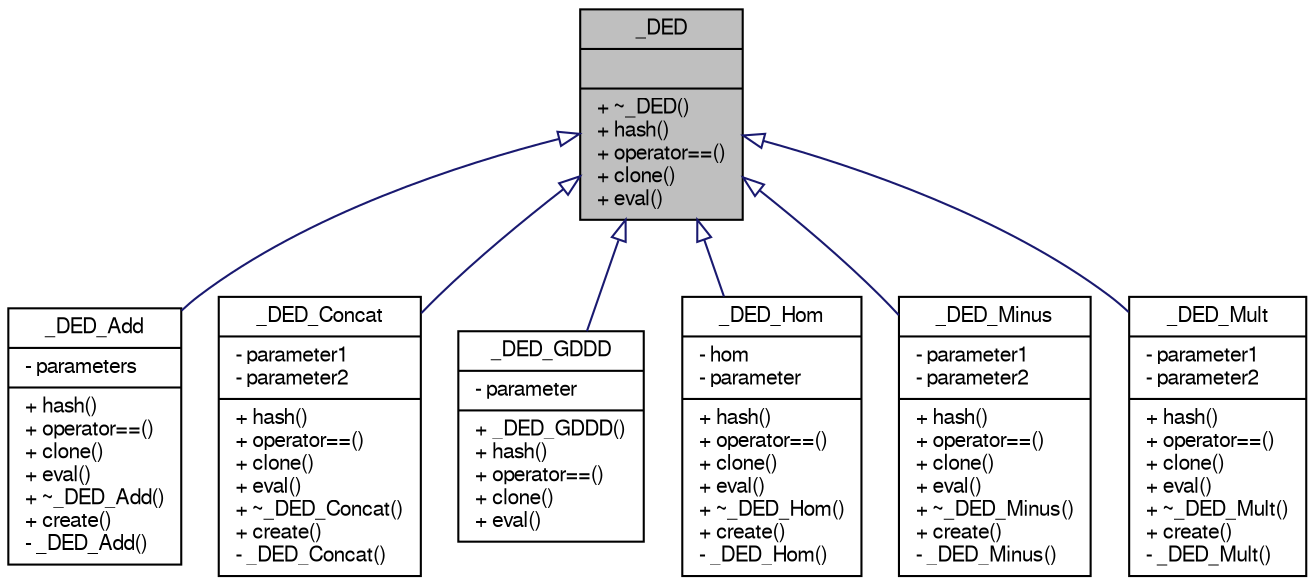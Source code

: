 digraph "_DED"
{
  edge [fontname="FreeSans",fontsize="10",labelfontname="FreeSans",labelfontsize="10"];
  node [fontname="FreeSans",fontsize="10",shape=record];
  Node1 [label="{_DED\n||+ ~_DED()\l+ hash()\l+ operator==()\l+ clone()\l+ eval()\l}",height=0.2,width=0.4,color="black", fillcolor="grey75", style="filled" fontcolor="black"];
  Node1 -> Node2 [dir="back",color="midnightblue",fontsize="10",style="solid",arrowtail="onormal",fontname="FreeSans"];
  Node2 [label="{_DED_Add\n|- parameters\l|+ hash()\l+ operator==()\l+ clone()\l+ eval()\l+ ~_DED_Add()\l+ create()\l- _DED_Add()\l}",height=0.2,width=0.4,color="black", fillcolor="white", style="filled",URL="$class__DED__Add.html"];
  Node1 -> Node3 [dir="back",color="midnightblue",fontsize="10",style="solid",arrowtail="onormal",fontname="FreeSans"];
  Node3 [label="{_DED_Concat\n|- parameter1\l- parameter2\l|+ hash()\l+ operator==()\l+ clone()\l+ eval()\l+ ~_DED_Concat()\l+ create()\l- _DED_Concat()\l}",height=0.2,width=0.4,color="black", fillcolor="white", style="filled",URL="$class__DED__Concat.html"];
  Node1 -> Node4 [dir="back",color="midnightblue",fontsize="10",style="solid",arrowtail="onormal",fontname="FreeSans"];
  Node4 [label="{_DED_GDDD\n|- parameter\l|+ _DED_GDDD()\l+ hash()\l+ operator==()\l+ clone()\l+ eval()\l}",height=0.2,width=0.4,color="black", fillcolor="white", style="filled",URL="$class__DED__GDDD.html"];
  Node1 -> Node5 [dir="back",color="midnightblue",fontsize="10",style="solid",arrowtail="onormal",fontname="FreeSans"];
  Node5 [label="{_DED_Hom\n|- hom\l- parameter\l|+ hash()\l+ operator==()\l+ clone()\l+ eval()\l+ ~_DED_Hom()\l+ create()\l- _DED_Hom()\l}",height=0.2,width=0.4,color="black", fillcolor="white", style="filled",URL="$class__DED__Hom.html"];
  Node1 -> Node6 [dir="back",color="midnightblue",fontsize="10",style="solid",arrowtail="onormal",fontname="FreeSans"];
  Node6 [label="{_DED_Minus\n|- parameter1\l- parameter2\l|+ hash()\l+ operator==()\l+ clone()\l+ eval()\l+ ~_DED_Minus()\l+ create()\l- _DED_Minus()\l}",height=0.2,width=0.4,color="black", fillcolor="white", style="filled",URL="$class__DED__Minus.html"];
  Node1 -> Node7 [dir="back",color="midnightblue",fontsize="10",style="solid",arrowtail="onormal",fontname="FreeSans"];
  Node7 [label="{_DED_Mult\n|- parameter1\l- parameter2\l|+ hash()\l+ operator==()\l+ clone()\l+ eval()\l+ ~_DED_Mult()\l+ create()\l- _DED_Mult()\l}",height=0.2,width=0.4,color="black", fillcolor="white", style="filled",URL="$class__DED__Mult.html"];
}

